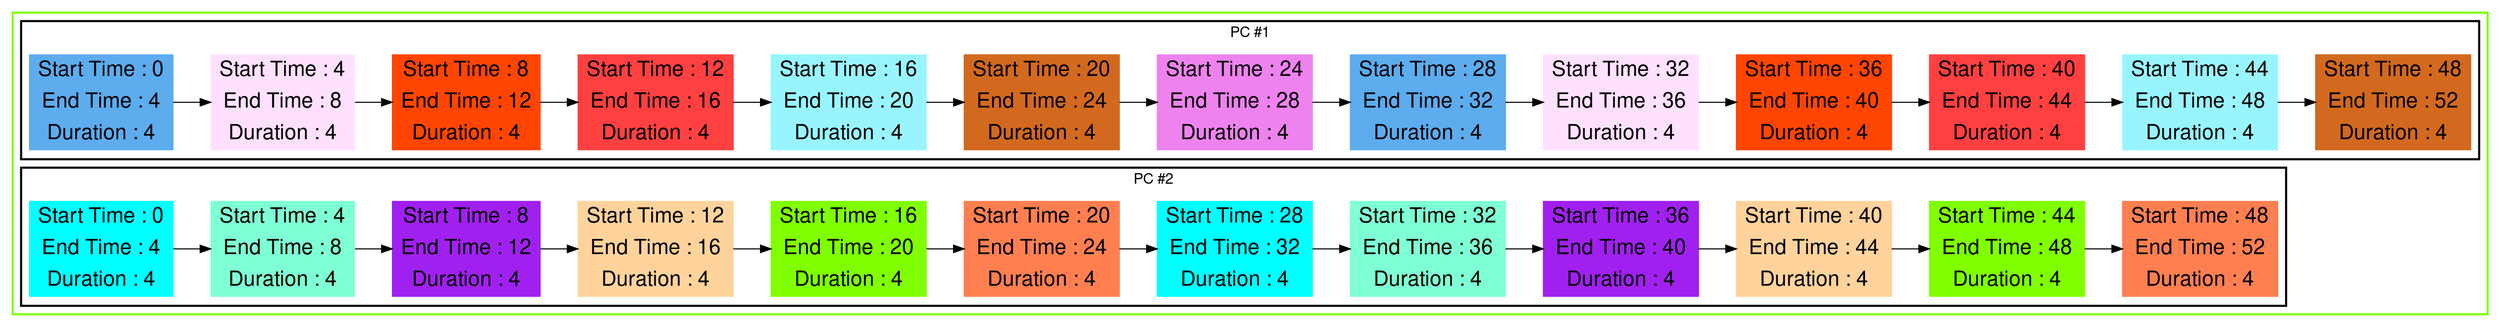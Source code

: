 digraph G {

fontname="Helvetica,Arial,sans-serif"
node [fontname="Helvetica,Arial,sans-serif"]
edge [fontname="Helvetica,Arial,sans-serif"]
graph [rankdir = "LR"];
node [fontsize = "20" shape = "ellipse"];

    subgraph cluster_Mod_0{
        color =chartreuse
        style = bold
        subgraph cluster_0{
           node [style=filled]
           color = black


            "node0" [
               label = "Start Time : 0 | End Time : 4 | Duration : 4"
               shape = "record"
               color = steelblue2
            ]

            "node10" [
               label = "Start Time : 4 | End Time : 8 | Duration : 4"
               shape = "record"
               color = thistle1
            ]

            "node6" [
               label = "Start Time : 8 | End Time : 12 | Duration : 4"
               shape = "record"
               color = orangered1
            ]

            "node13" [
               label = "Start Time : 12 | End Time : 16 | Duration : 4"
               shape = "record"
               color = brown1
            ]

            "node17" [
               label = "Start Time : 16 | End Time : 20 | Duration : 4"
               shape = "record"
               color = cadetblue1
            ]

            "node21" [
               label = "Start Time : 20 | End Time : 24 | Duration : 4"
               shape = "record"
               color = chocolate
            ]

            "node12" [
               label = "Start Time : 24 | End Time : 28 | Duration : 4"
               shape = "record"
               color = violet
            ]

            "node1" [
               label = "Start Time : 28 | End Time : 32 | Duration : 4"
               shape = "record"
               color = steelblue2
            ]

            "node11" [
               label = "Start Time : 32 | End Time : 36 | Duration : 4"
               shape = "record"
               color = thistle1
            ]

            "node7" [
               label = "Start Time : 36 | End Time : 40 | Duration : 4"
               shape = "record"
               color = orangered1
            ]

            "node14" [
               label = "Start Time : 40 | End Time : 44 | Duration : 4"
               shape = "record"
               color = brown1
            ]

            "node18" [
               label = "Start Time : 44 | End Time : 48 | Duration : 4"
               shape = "record"
               color = cadetblue1
            ]

            "node22" [
               label = "Start Time : 48 | End Time : 52 | Duration : 4"
               shape = "record"
               color = chocolate
            ]

            node0 -> node10 -> node6 -> node13 -> node17 -> node21 -> node12 -> node1 -> node11 -> node7 -> node14 -> node18 -> node22

            label = "PC #1"

        }
        subgraph cluster_1{
           node [style=filled]
           color = black


            "node2" [
               label = "Start Time : 0 | End Time : 4 | Duration : 4"
               shape = "record"
               color = aqua
            ]

            "node4" [
               label = "Start Time : 4 | End Time : 8 | Duration : 4"
               shape = "record"
               color = aquamarine
            ]

            "node8" [
               label = "Start Time : 8 | End Time : 12 | Duration : 4"
               shape = "record"
               color = x11purple
            ]

            "node15" [
               label = "Start Time : 12 | End Time : 16 | Duration : 4"
               shape = "record"
               color = burlywood1
            ]

            "node19" [
               label = "Start Time : 16 | End Time : 20 | Duration : 4"
               shape = "record"
               color = chartreuse
            ]

            "node23" [
               label = "Start Time : 20 | End Time : 24 | Duration : 4"
               shape = "record"
               color = coral
            ]

            "node3" [
               label = "Start Time : 28 | End Time : 32 | Duration : 4"
               shape = "record"
               color = aqua
            ]

            "node5" [
               label = "Start Time : 32 | End Time : 36 | Duration : 4"
               shape = "record"
               color = aquamarine
            ]

            "node9" [
               label = "Start Time : 36 | End Time : 40 | Duration : 4"
               shape = "record"
               color = x11purple
            ]

            "node16" [
               label = "Start Time : 40 | End Time : 44 | Duration : 4"
               shape = "record"
               color = burlywood1
            ]

            "node20" [
               label = "Start Time : 44 | End Time : 48 | Duration : 4"
               shape = "record"
               color = chartreuse
            ]

            "node24" [
               label = "Start Time : 48 | End Time : 52 | Duration : 4"
               shape = "record"
               color = coral
            ]

            node2 -> node4 -> node8 -> node15 -> node19 -> node23 -> node3 -> node5 -> node9 -> node16 -> node20 -> node24

            label = "PC #2"

        }
    }




}

